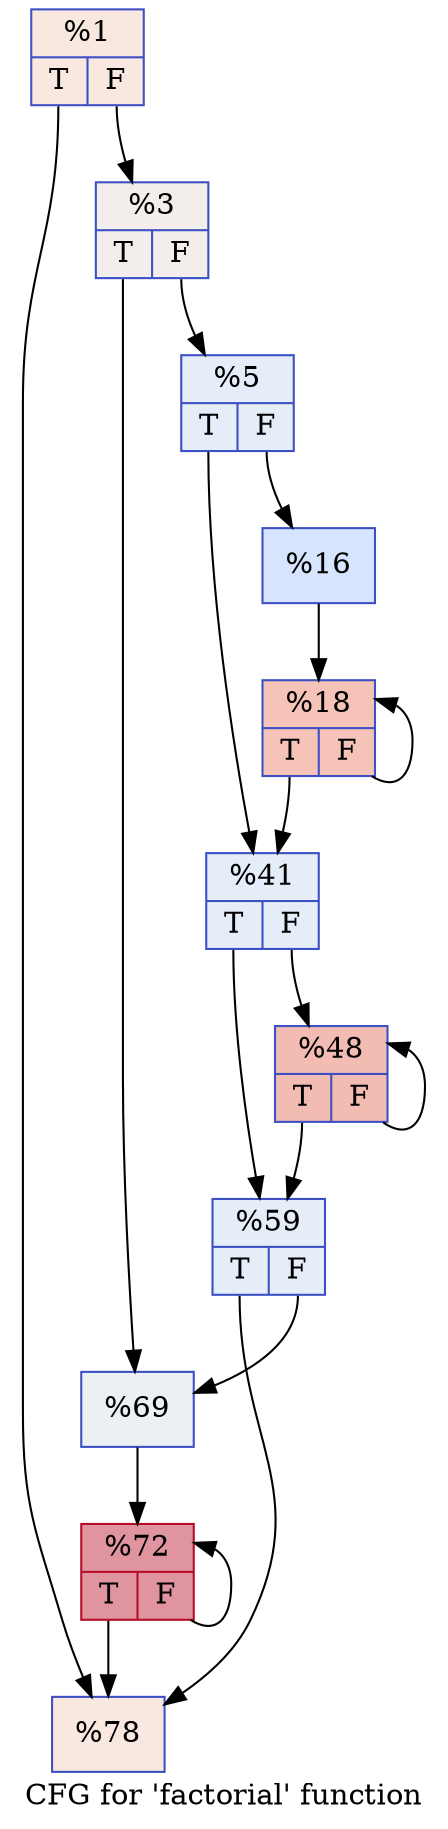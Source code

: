 digraph "CFG for 'factorial' function" {
	label="CFG for 'factorial' function";

	Node0x1dc4bfc16f0 [shape=record,color="#3d50c3ff", style=filled, fillcolor="#f1ccb870",label="{%1|{<s0>T|<s1>F}}"];
	Node0x1dc4bfc16f0:s0 -> Node0x1dc4bfc1790;
	Node0x1dc4bfc16f0:s1 -> Node0x1dc4bfc1740;
	Node0x1dc4bfc1740 [shape=record,color="#3d50c3ff", style=filled, fillcolor="#e3d9d370",label="{%3|{<s0>T|<s1>F}}"];
	Node0x1dc4bfc1740:s0 -> Node0x1dc4bfc18d0;
	Node0x1dc4bfc1740:s1 -> Node0x1dc4bfc1e70;
	Node0x1dc4bfc1e70 [shape=record,color="#3d50c3ff", style=filled, fillcolor="#c5d6f270",label="{%5|{<s0>T|<s1>F}}"];
	Node0x1dc4bfc1e70:s0 -> Node0x1dc4bfc17e0;
	Node0x1dc4bfc1e70:s1 -> Node0x1dc4bfc19c0;
	Node0x1dc4bfc19c0 [shape=record,color="#3d50c3ff", style=filled, fillcolor="#a5c3fe70",label="{%16}"];
	Node0x1dc4bfc19c0 -> Node0x1dc4bfc1ec0;
	Node0x1dc4bfc1ec0 [shape=record,color="#3d50c3ff", style=filled, fillcolor="#e8765c70",label="{%18|{<s0>T|<s1>F}}"];
	Node0x1dc4bfc1ec0:s0 -> Node0x1dc4bfc17e0;
	Node0x1dc4bfc1ec0:s1 -> Node0x1dc4bfc1ec0;
	Node0x1dc4bfc17e0 [shape=record,color="#3d50c3ff", style=filled, fillcolor="#c5d6f270",label="{%41|{<s0>T|<s1>F}}"];
	Node0x1dc4bfc17e0:s0 -> Node0x1dc4bfc2140;
	Node0x1dc4bfc17e0:s1 -> Node0x1dc4bfc21e0;
	Node0x1dc4bfc21e0 [shape=record,color="#3d50c3ff", style=filled, fillcolor="#e1675170",label="{%48|{<s0>T|<s1>F}}"];
	Node0x1dc4bfc21e0:s0 -> Node0x1dc4bfc2140;
	Node0x1dc4bfc21e0:s1 -> Node0x1dc4bfc21e0;
	Node0x1dc4bfc2140 [shape=record,color="#3d50c3ff", style=filled, fillcolor="#c5d6f270",label="{%59|{<s0>T|<s1>F}}"];
	Node0x1dc4bfc2140:s0 -> Node0x1dc4bfc1790;
	Node0x1dc4bfc2140:s1 -> Node0x1dc4bfc18d0;
	Node0x1dc4bfc18d0 [shape=record,color="#3d50c3ff", style=filled, fillcolor="#d6dce470",label="{%69}"];
	Node0x1dc4bfc18d0 -> Node0x1dc4bf89360;
	Node0x1dc4bf89360 [shape=record,color="#b70d28ff", style=filled, fillcolor="#b70d2870",label="{%72|{<s0>T|<s1>F}}"];
	Node0x1dc4bf89360:s0 -> Node0x1dc4bfc1790;
	Node0x1dc4bf89360:s1 -> Node0x1dc4bf89360;
	Node0x1dc4bfc1790 [shape=record,color="#3d50c3ff", style=filled, fillcolor="#f1ccb870",label="{%78}"];
}

